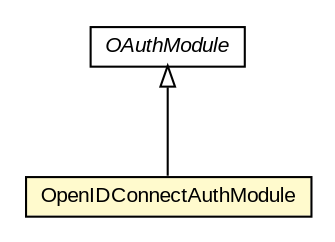 #!/usr/local/bin/dot
#
# Class diagram 
# Generated by UMLGraph version R5_6-24-gf6e263 (http://www.umlgraph.org/)
#

digraph G {
	edge [fontname="arial",fontsize=10,labelfontname="arial",labelfontsize=10];
	node [fontname="arial",fontsize=10,shape=plaintext];
	nodesep=0.25;
	ranksep=0.5;
	// net.trajano.auth.OpenIDConnectAuthModule
	c94 [label=<<table title="net.trajano.auth.OpenIDConnectAuthModule" border="0" cellborder="1" cellspacing="0" cellpadding="2" port="p" bgcolor="lemonChiffon" href="./OpenIDConnectAuthModule.html">
		<tr><td><table border="0" cellspacing="0" cellpadding="1">
<tr><td align="center" balign="center"> OpenIDConnectAuthModule </td></tr>
		</table></td></tr>
		</table>>, URL="./OpenIDConnectAuthModule.html", fontname="arial", fontcolor="black", fontsize=10.0];
	// net.trajano.auth.OAuthModule
	c95 [label=<<table title="net.trajano.auth.OAuthModule" border="0" cellborder="1" cellspacing="0" cellpadding="2" port="p" href="./OAuthModule.html">
		<tr><td><table border="0" cellspacing="0" cellpadding="1">
<tr><td align="center" balign="center"><font face="arial italic"> OAuthModule </font></td></tr>
		</table></td></tr>
		</table>>, URL="./OAuthModule.html", fontname="arial", fontcolor="black", fontsize=10.0];
	//net.trajano.auth.OpenIDConnectAuthModule extends net.trajano.auth.OAuthModule
	c95:p -> c94:p [dir=back,arrowtail=empty];
}


